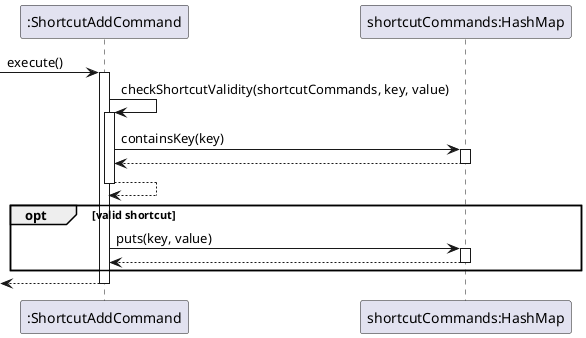 @startuml
participant ":ShortcutAddCommand" as ShortcutAddCommand
participant "shortcutCommands:HashMap" as shortcutCommands

[-> ShortcutAddCommand : execute()
activate ShortcutAddCommand

ShortcutAddCommand -> ShortcutAddCommand : checkShortcutValidity(shortcutCommands, key, value)
activate ShortcutAddCommand

ShortcutAddCommand -> shortcutCommands : containsKey(key)
activate shortcutCommands
shortcutCommands --> ShortcutAddCommand
deactivate shortcutCommands
ShortcutAddCommand --> ShortcutAddCommand
deactivate ShortcutAddCommand

opt valid shortcut
ShortcutAddCommand -> shortcutCommands : puts(key, value)
activate shortcutCommands
shortcutCommands --> ShortcutAddCommand
deactivate shortcutCommands
end

[<--ShortcutAddCommand
deactivate ShortcutAddCommand
@enduml